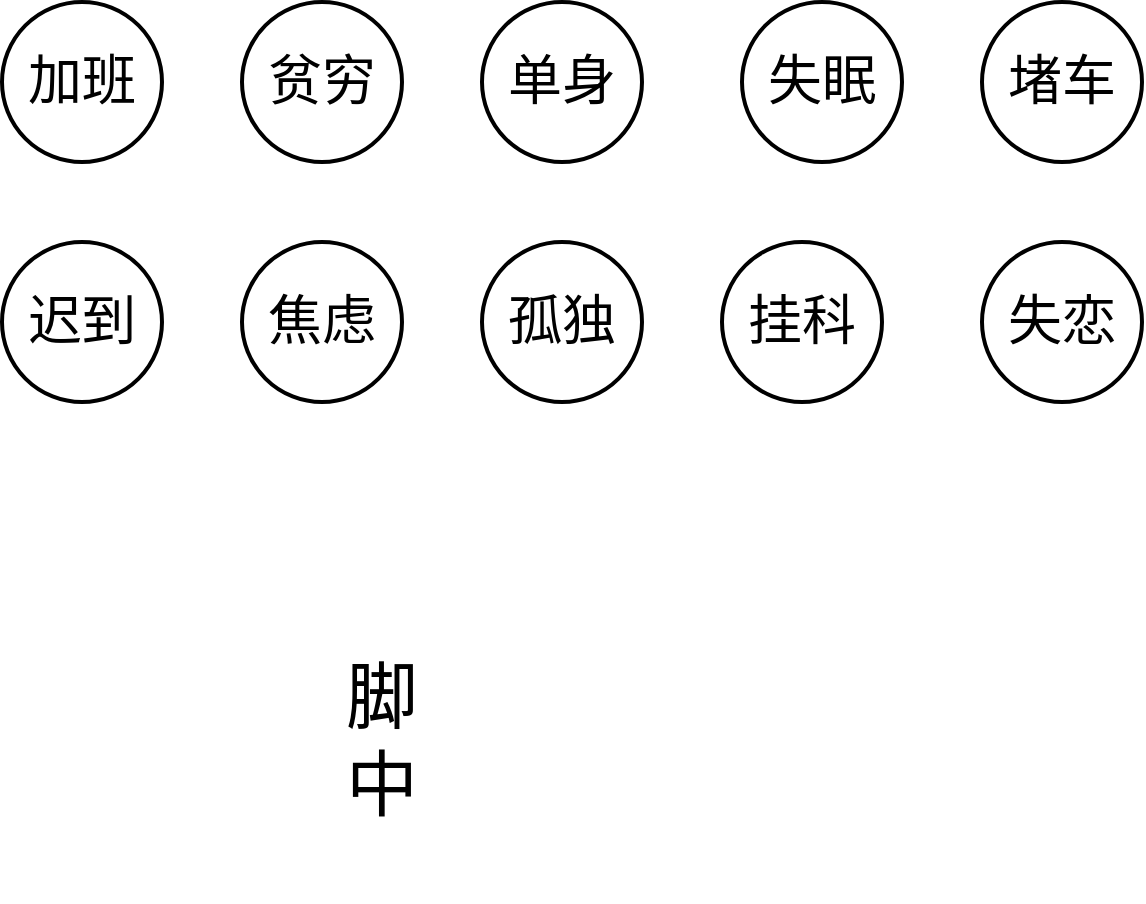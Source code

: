 <mxfile version="21.7.5" type="github">
  <diagram name="第 1 页" id="QdTz1OdY-nPdW1Y3nJjc">
    <mxGraphModel dx="1042" dy="569" grid="1" gridSize="10" guides="1" tooltips="1" connect="1" arrows="1" fold="1" page="1" pageScale="1" pageWidth="827" pageHeight="1169" math="0" shadow="0">
      <root>
        <mxCell id="0" />
        <mxCell id="1" parent="0" />
        <mxCell id="PhWUNJA6eAWERZPl__r1-1" value="&lt;font style=&quot;font-size: 27px;&quot;&gt;加班&lt;/font&gt;" style="ellipse;whiteSpace=wrap;html=1;aspect=fixed;strokeWidth=2;" vertex="1" parent="1">
          <mxGeometry x="130" y="110" width="80" height="80" as="geometry" />
        </mxCell>
        <mxCell id="PhWUNJA6eAWERZPl__r1-3" value="&lt;font style=&quot;font-size: 27px;&quot;&gt;贫穷&lt;/font&gt;" style="ellipse;whiteSpace=wrap;html=1;aspect=fixed;strokeWidth=2;" vertex="1" parent="1">
          <mxGeometry x="250" y="110" width="80" height="80" as="geometry" />
        </mxCell>
        <mxCell id="PhWUNJA6eAWERZPl__r1-4" value="&lt;font style=&quot;font-size: 27px;&quot;&gt;单身&lt;/font&gt;" style="ellipse;whiteSpace=wrap;html=1;aspect=fixed;strokeWidth=2;" vertex="1" parent="1">
          <mxGeometry x="370" y="110" width="80" height="80" as="geometry" />
        </mxCell>
        <mxCell id="PhWUNJA6eAWERZPl__r1-5" value="&lt;font style=&quot;font-size: 27px;&quot;&gt;失眠&lt;/font&gt;" style="ellipse;whiteSpace=wrap;html=1;aspect=fixed;strokeWidth=2;" vertex="1" parent="1">
          <mxGeometry x="500" y="110" width="80" height="80" as="geometry" />
        </mxCell>
        <mxCell id="PhWUNJA6eAWERZPl__r1-6" value="&lt;span style=&quot;font-size: 27px;&quot;&gt;堵车&lt;/span&gt;" style="ellipse;whiteSpace=wrap;html=1;aspect=fixed;strokeWidth=2;" vertex="1" parent="1">
          <mxGeometry x="620" y="110" width="80" height="80" as="geometry" />
        </mxCell>
        <mxCell id="PhWUNJA6eAWERZPl__r1-7" value="&lt;font style=&quot;font-size: 27px;&quot;&gt;迟到&lt;/font&gt;" style="ellipse;whiteSpace=wrap;html=1;aspect=fixed;strokeWidth=2;" vertex="1" parent="1">
          <mxGeometry x="130" y="230" width="80" height="80" as="geometry" />
        </mxCell>
        <mxCell id="PhWUNJA6eAWERZPl__r1-8" value="&lt;font style=&quot;font-size: 27px;&quot;&gt;焦虑&lt;/font&gt;" style="ellipse;whiteSpace=wrap;html=1;aspect=fixed;strokeWidth=2;" vertex="1" parent="1">
          <mxGeometry x="250" y="230" width="80" height="80" as="geometry" />
        </mxCell>
        <mxCell id="PhWUNJA6eAWERZPl__r1-9" value="&lt;font style=&quot;font-size: 27px;&quot;&gt;孤独&lt;/font&gt;" style="ellipse;whiteSpace=wrap;html=1;aspect=fixed;strokeWidth=2;" vertex="1" parent="1">
          <mxGeometry x="370" y="230" width="80" height="80" as="geometry" />
        </mxCell>
        <mxCell id="PhWUNJA6eAWERZPl__r1-10" value="&lt;font style=&quot;font-size: 27px;&quot;&gt;挂科&lt;/font&gt;" style="ellipse;whiteSpace=wrap;html=1;aspect=fixed;strokeWidth=2;" vertex="1" parent="1">
          <mxGeometry x="490" y="230" width="80" height="80" as="geometry" />
        </mxCell>
        <mxCell id="PhWUNJA6eAWERZPl__r1-11" value="&lt;span style=&quot;font-size: 27px;&quot;&gt;失恋&lt;/span&gt;" style="ellipse;whiteSpace=wrap;html=1;aspect=fixed;strokeWidth=2;" vertex="1" parent="1">
          <mxGeometry x="620" y="230" width="80" height="80" as="geometry" />
        </mxCell>
        <mxCell id="PhWUNJA6eAWERZPl__r1-12" value="脚&lt;br style=&quot;font-size: 36px;&quot;&gt;中" style="text;html=1;strokeColor=none;fillColor=none;align=center;verticalAlign=middle;whiteSpace=wrap;rounded=0;fontSize=36;fontFamily=Comic Sans MS;" vertex="1" parent="1">
          <mxGeometry x="270" y="400" width="100" height="160" as="geometry" />
        </mxCell>
      </root>
    </mxGraphModel>
  </diagram>
</mxfile>
